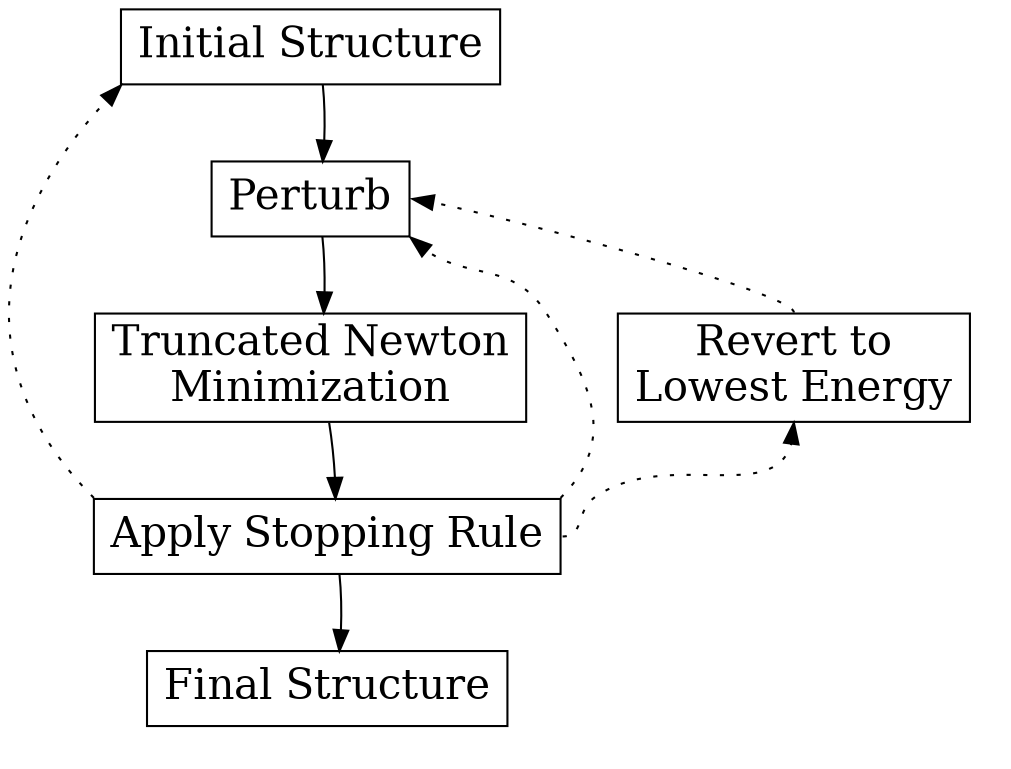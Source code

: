 digraph world {
rankdir="TB"
//splines=true
//size="8,8"
//bgcolor="0.58 0.40 1.00"
//ordering=out;

node [fontsize=20, shape = record];
//overlap=false

subgraph cluster_0
{
	style=invisible;
	edge [style=invisible,dir=none];
	start -> perturb -> minimize -> stopping_rule -> final;
}

subgraph cluster_1 {
	style=invisible;
	node [style=invisible];
	edge [style=invisible,dir=none];
	b1 -> b2 -> revert_lowest -> b4 -> b5;
	revert_lowest [ style = solid ];
}

minimize -> stopping_rule;
perturb -> minimize;
revert_lowest:n -> perturb:e [ style = "dotted" ];
start -> perturb;
stopping_rule -> final;
stopping_rule:e -> revert_lowest:s [ style = "dotted" ];
stopping_rule:ne -> perturb:se [ style = "dotted" ];
stopping_rule:nw -> start:sw [ style = "dotted" ];

start [label="Initial Structure"];
perturb [label="Perturb"];
minimize [label="Truncated Newton\nMinimization"];
stopping_rule [label="Apply Stopping Rule"];
final [label="Final Structure"];
revert_lowest [label="Revert to\nLowest Energy"];

{ rank=same; start b1; }
}


//subgraph cluster_0 {
//style="invisible"

//perturb [label = "Perturb"];
//stop_rule [label = "Apply Stopping Rule"];
//finish [label = "Finish"];
//}

//minimize [label = "TN-Minimization"];
//revert_lowest [label = "Revert to Lowest\nEnergy Sampled (global)"];


////dummy1 [shape = plaintext, label = "" ]
////dummy2 [shape = plaintext, label = "" ]
////dummy4 [shape = plaintext, label = "" ]
////dummy5 [shape = plaintext, label = "" ]
////dummy1 -> dummy2
////dummy2 -> revert_lowest
////revert_lowest -> dummy4
////dummy4 -> dummy5


////{ rank=same; minimize revert_lowest; }

//start -> perturb
//perturb -> minimize
//stop_rule -> revert_lowest [ style = "dotted" ];
//stop_rule -> start [ style = "dotted" ];
//stop_rule -> perturb [ style = "dotted" ];
//revert_lowest -> perturb
//minimize -> stop_rule
//stop_rule -> finish
